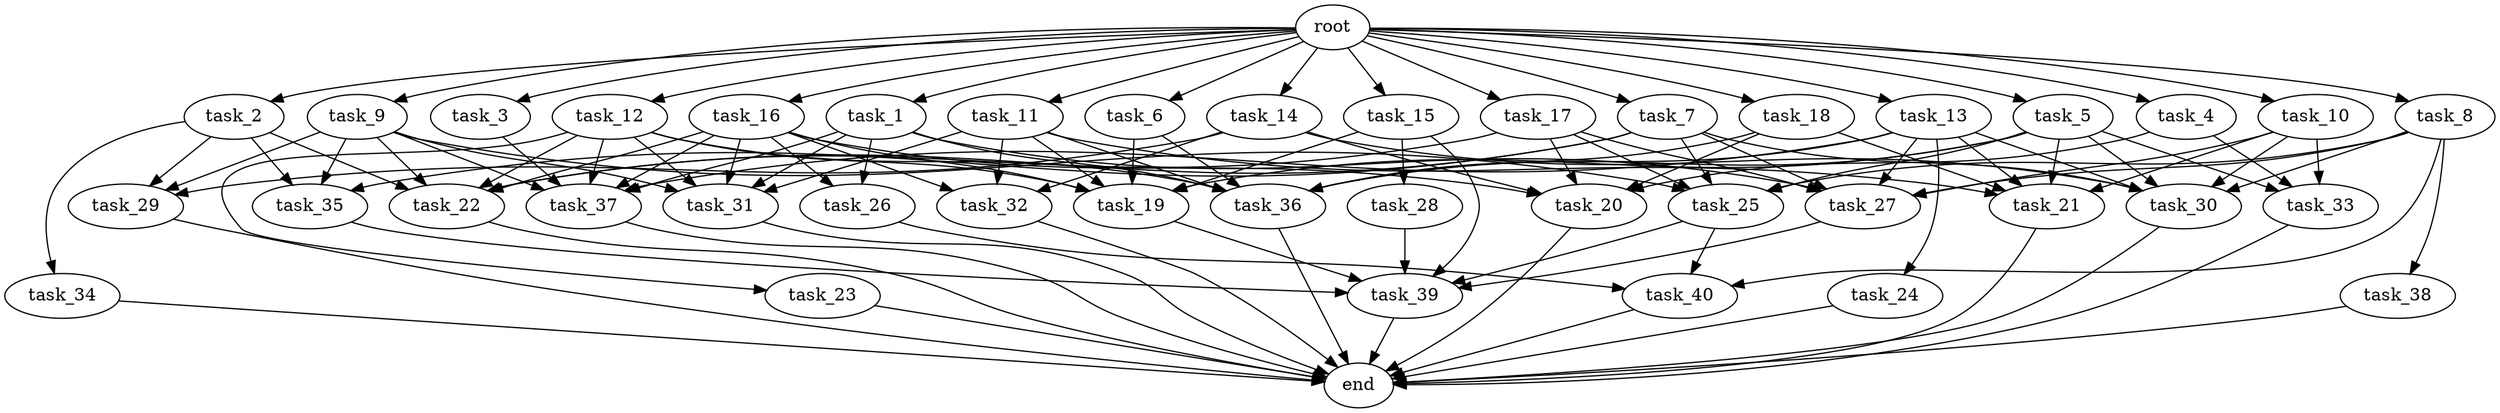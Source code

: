 digraph G {
  root [size="0.000000e+00"];
  task_1 [size="9.215672e+10"];
  task_2 [size="3.222278e+10"];
  task_3 [size="7.631103e+10"];
  task_4 [size="8.154956e+10"];
  task_5 [size="9.347778e+10"];
  task_6 [size="8.957799e+10"];
  task_7 [size="4.602433e+10"];
  task_8 [size="6.173498e+10"];
  task_9 [size="5.937799e+10"];
  task_10 [size="1.869130e+10"];
  task_11 [size="1.654214e+10"];
  task_12 [size="4.734504e+10"];
  task_13 [size="2.368334e+10"];
  task_14 [size="9.330587e+10"];
  task_15 [size="1.595377e+10"];
  task_16 [size="7.209580e+10"];
  task_17 [size="8.674794e+10"];
  task_18 [size="6.517404e+10"];
  task_19 [size="4.682942e+09"];
  task_20 [size="2.383746e+10"];
  task_21 [size="1.824427e+10"];
  task_22 [size="5.752741e+10"];
  task_23 [size="2.514371e+10"];
  task_24 [size="9.915762e+10"];
  task_25 [size="6.535214e+09"];
  task_26 [size="6.168857e+10"];
  task_27 [size="2.280304e+10"];
  task_28 [size="7.983964e+10"];
  task_29 [size="5.163141e+10"];
  task_30 [size="2.934057e+10"];
  task_31 [size="2.124966e+10"];
  task_32 [size="2.969927e+10"];
  task_33 [size="6.598769e+10"];
  task_34 [size="6.046895e+10"];
  task_35 [size="5.253187e+10"];
  task_36 [size="8.894690e+10"];
  task_37 [size="9.191882e+08"];
  task_38 [size="6.727006e+10"];
  task_39 [size="3.314663e+10"];
  task_40 [size="3.211500e+10"];
  end [size="0.000000e+00"];

  root -> task_1 [size="1.000000e-12"];
  root -> task_2 [size="1.000000e-12"];
  root -> task_3 [size="1.000000e-12"];
  root -> task_4 [size="1.000000e-12"];
  root -> task_5 [size="1.000000e-12"];
  root -> task_6 [size="1.000000e-12"];
  root -> task_7 [size="1.000000e-12"];
  root -> task_8 [size="1.000000e-12"];
  root -> task_9 [size="1.000000e-12"];
  root -> task_10 [size="1.000000e-12"];
  root -> task_11 [size="1.000000e-12"];
  root -> task_12 [size="1.000000e-12"];
  root -> task_13 [size="1.000000e-12"];
  root -> task_14 [size="1.000000e-12"];
  root -> task_15 [size="1.000000e-12"];
  root -> task_16 [size="1.000000e-12"];
  root -> task_17 [size="1.000000e-12"];
  root -> task_18 [size="1.000000e-12"];
  task_1 -> task_26 [size="3.084428e+08"];
  task_1 -> task_27 [size="3.800507e+07"];
  task_1 -> task_31 [size="4.249932e+07"];
  task_1 -> task_36 [size="1.270670e+08"];
  task_1 -> task_37 [size="1.531980e+06"];
  task_2 -> task_22 [size="9.587902e+07"];
  task_2 -> task_29 [size="1.721047e+08"];
  task_2 -> task_34 [size="6.046895e+08"];
  task_2 -> task_35 [size="1.751062e+08"];
  task_3 -> task_37 [size="1.531980e+06"];
  task_4 -> task_20 [size="4.767493e+07"];
  task_4 -> task_33 [size="2.199590e+08"];
  task_5 -> task_19 [size="7.804904e+06"];
  task_5 -> task_21 [size="3.648853e+07"];
  task_5 -> task_25 [size="1.307043e+07"];
  task_5 -> task_30 [size="4.890096e+07"];
  task_5 -> task_33 [size="2.199590e+08"];
  task_5 -> task_36 [size="1.270670e+08"];
  task_6 -> task_19 [size="7.804904e+06"];
  task_6 -> task_36 [size="1.270670e+08"];
  task_7 -> task_22 [size="9.587902e+07"];
  task_7 -> task_25 [size="1.307043e+07"];
  task_7 -> task_27 [size="3.800507e+07"];
  task_7 -> task_30 [size="4.890096e+07"];
  task_7 -> task_35 [size="1.751062e+08"];
  task_8 -> task_25 [size="1.307043e+07"];
  task_8 -> task_27 [size="3.800507e+07"];
  task_8 -> task_30 [size="4.890096e+07"];
  task_8 -> task_38 [size="6.727006e+08"];
  task_8 -> task_40 [size="1.070500e+08"];
  task_9 -> task_22 [size="9.587902e+07"];
  task_9 -> task_25 [size="1.307043e+07"];
  task_9 -> task_29 [size="1.721047e+08"];
  task_9 -> task_31 [size="4.249932e+07"];
  task_9 -> task_35 [size="1.751062e+08"];
  task_9 -> task_37 [size="1.531980e+06"];
  task_10 -> task_21 [size="3.648853e+07"];
  task_10 -> task_27 [size="3.800507e+07"];
  task_10 -> task_30 [size="4.890096e+07"];
  task_10 -> task_33 [size="2.199590e+08"];
  task_11 -> task_19 [size="7.804904e+06"];
  task_11 -> task_21 [size="3.648853e+07"];
  task_11 -> task_31 [size="4.249932e+07"];
  task_11 -> task_32 [size="9.899758e+07"];
  task_11 -> task_36 [size="1.270670e+08"];
  task_12 -> task_19 [size="7.804904e+06"];
  task_12 -> task_22 [size="9.587902e+07"];
  task_12 -> task_23 [size="2.514371e+08"];
  task_12 -> task_31 [size="4.249932e+07"];
  task_12 -> task_36 [size="1.270670e+08"];
  task_12 -> task_37 [size="1.531980e+06"];
  task_13 -> task_21 [size="3.648853e+07"];
  task_13 -> task_24 [size="9.915762e+08"];
  task_13 -> task_27 [size="3.800507e+07"];
  task_13 -> task_30 [size="4.890096e+07"];
  task_13 -> task_36 [size="1.270670e+08"];
  task_13 -> task_37 [size="1.531980e+06"];
  task_14 -> task_20 [size="4.767493e+07"];
  task_14 -> task_29 [size="1.721047e+08"];
  task_14 -> task_30 [size="4.890096e+07"];
  task_14 -> task_32 [size="9.899758e+07"];
  task_15 -> task_19 [size="7.804904e+06"];
  task_15 -> task_28 [size="7.983964e+08"];
  task_15 -> task_39 [size="5.524438e+07"];
  task_16 -> task_19 [size="7.804904e+06"];
  task_16 -> task_20 [size="4.767493e+07"];
  task_16 -> task_22 [size="9.587902e+07"];
  task_16 -> task_26 [size="3.084428e+08"];
  task_16 -> task_31 [size="4.249932e+07"];
  task_16 -> task_32 [size="9.899758e+07"];
  task_16 -> task_37 [size="1.531980e+06"];
  task_17 -> task_20 [size="4.767493e+07"];
  task_17 -> task_22 [size="9.587902e+07"];
  task_17 -> task_25 [size="1.307043e+07"];
  task_17 -> task_27 [size="3.800507e+07"];
  task_18 -> task_20 [size="4.767493e+07"];
  task_18 -> task_21 [size="3.648853e+07"];
  task_18 -> task_36 [size="1.270670e+08"];
  task_19 -> task_39 [size="5.524438e+07"];
  task_20 -> end [size="1.000000e-12"];
  task_21 -> end [size="1.000000e-12"];
  task_22 -> end [size="1.000000e-12"];
  task_23 -> end [size="1.000000e-12"];
  task_24 -> end [size="1.000000e-12"];
  task_25 -> task_39 [size="5.524438e+07"];
  task_25 -> task_40 [size="1.070500e+08"];
  task_26 -> task_40 [size="1.070500e+08"];
  task_27 -> task_39 [size="5.524438e+07"];
  task_28 -> task_39 [size="5.524438e+07"];
  task_29 -> end [size="1.000000e-12"];
  task_30 -> end [size="1.000000e-12"];
  task_31 -> end [size="1.000000e-12"];
  task_32 -> end [size="1.000000e-12"];
  task_33 -> end [size="1.000000e-12"];
  task_34 -> end [size="1.000000e-12"];
  task_35 -> task_39 [size="5.524438e+07"];
  task_36 -> end [size="1.000000e-12"];
  task_37 -> end [size="1.000000e-12"];
  task_38 -> end [size="1.000000e-12"];
  task_39 -> end [size="1.000000e-12"];
  task_40 -> end [size="1.000000e-12"];
}
